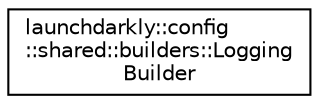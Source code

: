 digraph "Graphical Class Hierarchy"
{
 // LATEX_PDF_SIZE
  edge [fontname="Helvetica",fontsize="10",labelfontname="Helvetica",labelfontsize="10"];
  node [fontname="Helvetica",fontsize="10",shape=record];
  rankdir="LR";
  Node0 [label="launchdarkly::config\l::shared::builders::Logging\lBuilder",height=0.2,width=0.4,color="black", fillcolor="white", style="filled",URL="$classlaunchdarkly_1_1config_1_1shared_1_1builders_1_1LoggingBuilder.html",tooltip=" "];
}
